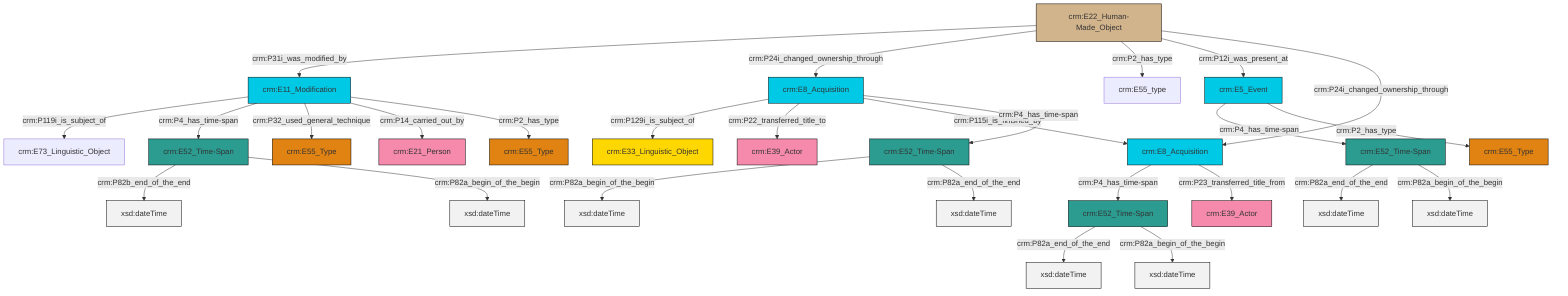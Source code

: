 graph TD
classDef Literal fill:#f2f2f2,stroke:#000000;
classDef CRM_Entity fill:#FFFFFF,stroke:#000000;
classDef Temporal_Entity fill:#00C9E6, stroke:#000000;
classDef Type fill:#E18312, stroke:#000000;
classDef Time-Span fill:#2C9C91, stroke:#000000;
classDef Appellation fill:#FFEB7F, stroke:#000000;
classDef Place fill:#008836, stroke:#000000;
classDef Persistent_Item fill:#B266B2, stroke:#000000;
classDef Conceptual_Object fill:#FFD700, stroke:#000000;
classDef Physical_Thing fill:#D2B48C, stroke:#000000;
classDef Actor fill:#f58aad, stroke:#000000;
classDef PC_Classes fill:#4ce600, stroke:#000000;
classDef Multi fill:#cccccc,stroke:#000000;

0["crm:E8_Acquisition"]:::Temporal_Entity -->|crm:P129i_is_subject_of| 1["crm:E33_Linguistic_Object"]:::Conceptual_Object
8["crm:E52_Time-Span"]:::Time-Span -->|crm:P82b_end_of_the_end| 9[xsd:dateTime]:::Literal
6["crm:E22_Human-Made_Object"]:::Physical_Thing -->|crm:P31i_was_modified_by| 10["crm:E11_Modification"]:::Temporal_Entity
10["crm:E11_Modification"]:::Temporal_Entity -->|crm:P119i_is_subject_of| 2["crm:E73_Linguistic_Object"]:::Default
13["crm:E52_Time-Span"]:::Time-Span -->|crm:P82a_end_of_the_end| 14[xsd:dateTime]:::Literal
6["crm:E22_Human-Made_Object"]:::Physical_Thing -->|crm:P24i_changed_ownership_through| 0["crm:E8_Acquisition"]:::Temporal_Entity
10["crm:E11_Modification"]:::Temporal_Entity -->|crm:P4_has_time-span| 8["crm:E52_Time-Span"]:::Time-Span
10["crm:E11_Modification"]:::Temporal_Entity -->|crm:P32_used_general_technique| 17["crm:E55_Type"]:::Type
6["crm:E22_Human-Made_Object"]:::Physical_Thing -->|crm:P2_has_type| 18["crm:E55_type"]:::Default
21["crm:E52_Time-Span"]:::Time-Span -->|crm:P82a_end_of_the_end| 22[xsd:dateTime]:::Literal
4["crm:E8_Acquisition"]:::Temporal_Entity -->|crm:P4_has_time-span| 13["crm:E52_Time-Span"]:::Time-Span
26["crm:E5_Event"]:::Temporal_Entity -->|crm:P4_has_time-span| 21["crm:E52_Time-Span"]:::Time-Span
8["crm:E52_Time-Span"]:::Time-Span -->|crm:P82a_begin_of_the_begin| 29[xsd:dateTime]:::Literal
6["crm:E22_Human-Made_Object"]:::Physical_Thing -->|crm:P12i_was_present_at| 26["crm:E5_Event"]:::Temporal_Entity
6["crm:E22_Human-Made_Object"]:::Physical_Thing -->|crm:P24i_changed_ownership_through| 4["crm:E8_Acquisition"]:::Temporal_Entity
10["crm:E11_Modification"]:::Temporal_Entity -->|crm:P14_carried_out_by| 30["crm:E21_Person"]:::Actor
24["crm:E52_Time-Span"]:::Time-Span -->|crm:P82a_begin_of_the_begin| 34[xsd:dateTime]:::Literal
0["crm:E8_Acquisition"]:::Temporal_Entity -->|crm:P22_transferred_title_to| 15["crm:E39_Actor"]:::Actor
24["crm:E52_Time-Span"]:::Time-Span -->|crm:P82a_end_of_the_end| 37[xsd:dateTime]:::Literal
0["crm:E8_Acquisition"]:::Temporal_Entity -->|crm:P115i_is_finished_by| 4["crm:E8_Acquisition"]:::Temporal_Entity
4["crm:E8_Acquisition"]:::Temporal_Entity -->|crm:P23_transferred_title_from| 11["crm:E39_Actor"]:::Actor
26["crm:E5_Event"]:::Temporal_Entity -->|crm:P2_has_type| 39["crm:E55_Type"]:::Type
21["crm:E52_Time-Span"]:::Time-Span -->|crm:P82a_begin_of_the_begin| 40[xsd:dateTime]:::Literal
13["crm:E52_Time-Span"]:::Time-Span -->|crm:P82a_begin_of_the_begin| 41[xsd:dateTime]:::Literal
0["crm:E8_Acquisition"]:::Temporal_Entity -->|crm:P4_has_time-span| 24["crm:E52_Time-Span"]:::Time-Span
10["crm:E11_Modification"]:::Temporal_Entity -->|crm:P2_has_type| 35["crm:E55_Type"]:::Type